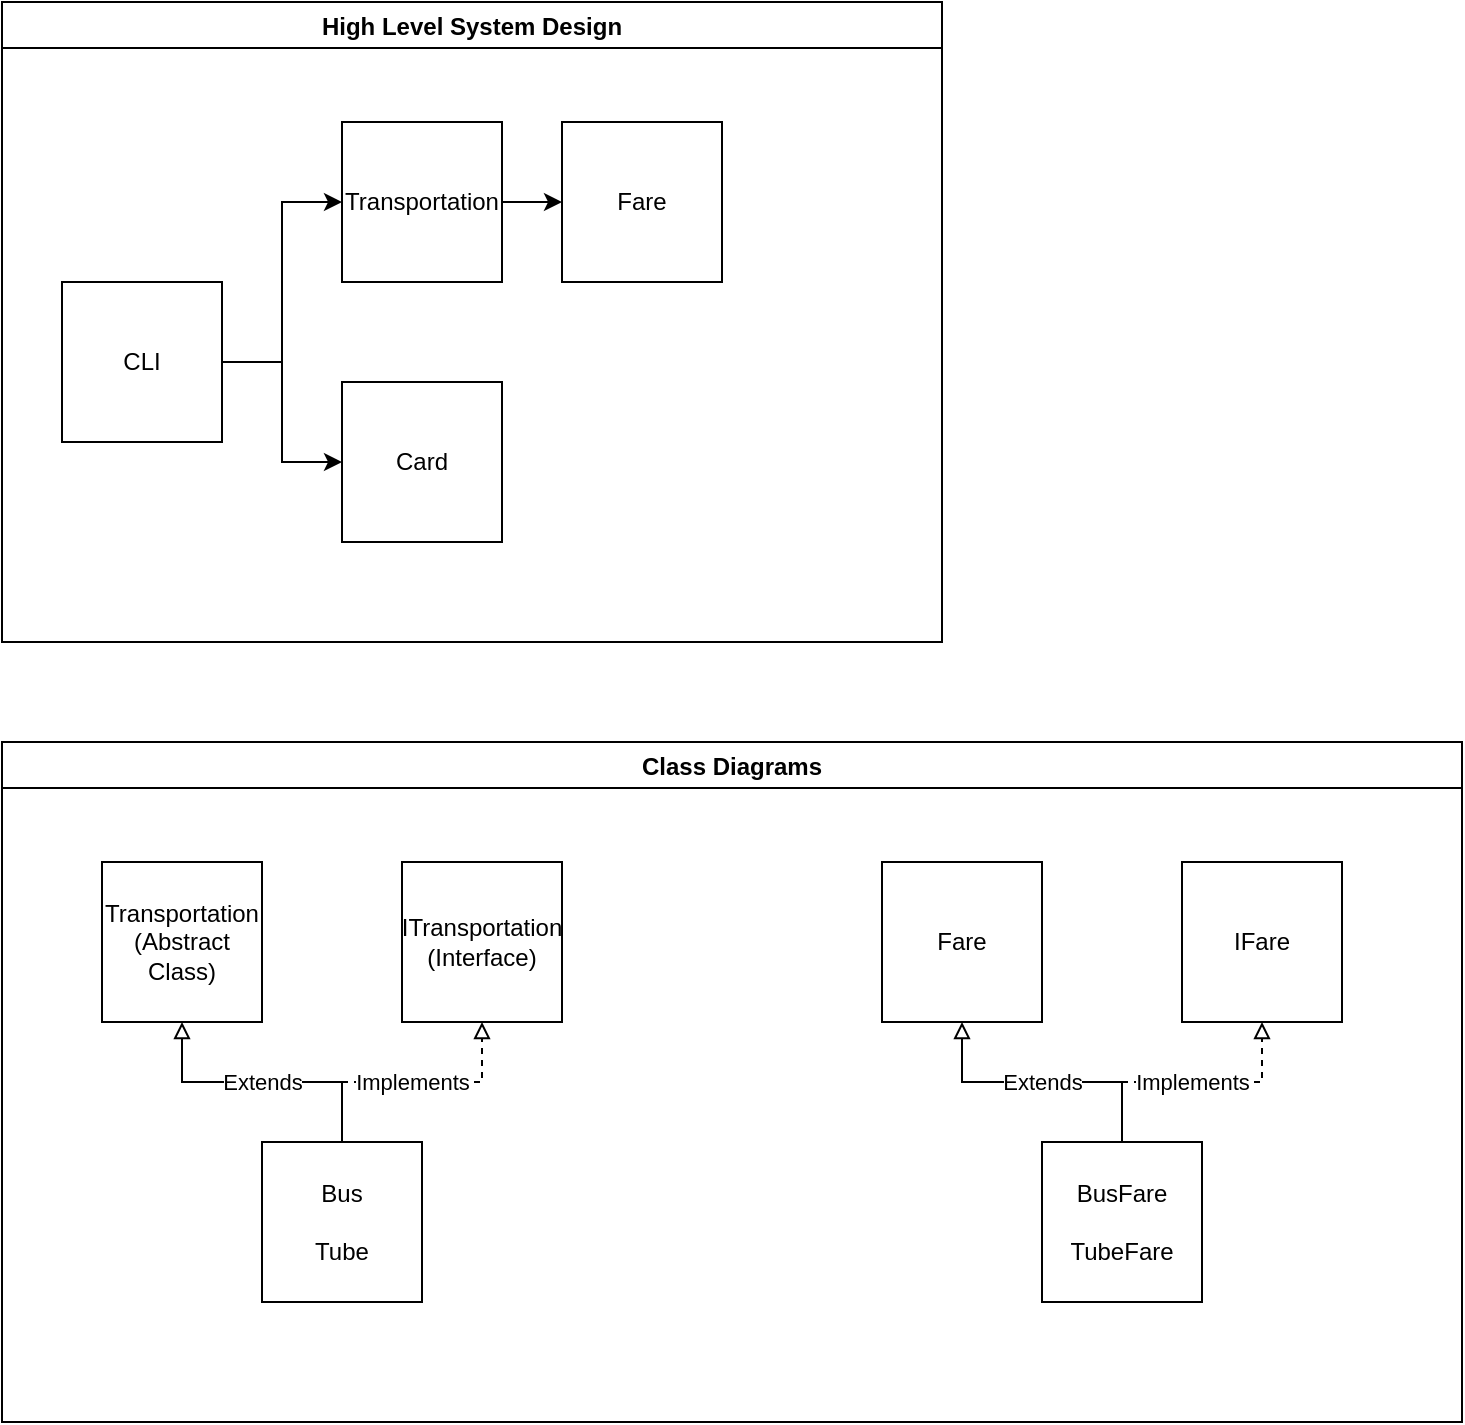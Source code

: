 <mxfile version="20.2.0" type="github">
  <diagram id="C5RBs43oDa-KdzZeNtuy" name="System Design Document">
    <mxGraphModel dx="1695" dy="481" grid="1" gridSize="10" guides="1" tooltips="1" connect="1" arrows="1" fold="1" page="1" pageScale="1" pageWidth="827" pageHeight="1169" math="0" shadow="0">
      <root>
        <mxCell id="WIyWlLk6GJQsqaUBKTNV-0" />
        <mxCell id="WIyWlLk6GJQsqaUBKTNV-1" parent="WIyWlLk6GJQsqaUBKTNV-0" />
        <mxCell id="lknDOV9kcLgawUkzYASs-25" value="High Level System Design" style="swimlane;" vertex="1" parent="WIyWlLk6GJQsqaUBKTNV-1">
          <mxGeometry x="-810" y="30" width="470" height="320" as="geometry" />
        </mxCell>
        <mxCell id="lknDOV9kcLgawUkzYASs-26" value="&lt;div&gt;Transportation&lt;/div&gt;" style="whiteSpace=wrap;html=1;aspect=fixed;" vertex="1" parent="lknDOV9kcLgawUkzYASs-25">
          <mxGeometry x="170" y="60" width="80" height="80" as="geometry" />
        </mxCell>
        <mxCell id="lknDOV9kcLgawUkzYASs-27" value="CLI" style="whiteSpace=wrap;html=1;aspect=fixed;" vertex="1" parent="lknDOV9kcLgawUkzYASs-25">
          <mxGeometry x="30" y="140" width="80" height="80" as="geometry" />
        </mxCell>
        <mxCell id="lknDOV9kcLgawUkzYASs-28" value="Card" style="whiteSpace=wrap;html=1;aspect=fixed;" vertex="1" parent="lknDOV9kcLgawUkzYASs-25">
          <mxGeometry x="170" y="190" width="80" height="80" as="geometry" />
        </mxCell>
        <mxCell id="lknDOV9kcLgawUkzYASs-29" value="Fare" style="whiteSpace=wrap;html=1;aspect=fixed;" vertex="1" parent="lknDOV9kcLgawUkzYASs-25">
          <mxGeometry x="280" y="60" width="80" height="80" as="geometry" />
        </mxCell>
        <mxCell id="lknDOV9kcLgawUkzYASs-30" style="edgeStyle=orthogonalEdgeStyle;rounded=0;orthogonalLoop=1;jettySize=auto;html=1;entryX=0;entryY=0.5;entryDx=0;entryDy=0;" edge="1" source="lknDOV9kcLgawUkzYASs-26" target="lknDOV9kcLgawUkzYASs-29" parent="lknDOV9kcLgawUkzYASs-25">
          <mxGeometry relative="1" as="geometry" />
        </mxCell>
        <mxCell id="lknDOV9kcLgawUkzYASs-31" style="edgeStyle=orthogonalEdgeStyle;rounded=0;orthogonalLoop=1;jettySize=auto;html=1;exitX=1;exitY=0.5;exitDx=0;exitDy=0;entryX=0;entryY=0.5;entryDx=0;entryDy=0;" edge="1" source="lknDOV9kcLgawUkzYASs-27" target="lknDOV9kcLgawUkzYASs-26" parent="lknDOV9kcLgawUkzYASs-25">
          <mxGeometry relative="1" as="geometry" />
        </mxCell>
        <mxCell id="lknDOV9kcLgawUkzYASs-32" style="edgeStyle=orthogonalEdgeStyle;rounded=0;orthogonalLoop=1;jettySize=auto;html=1;" edge="1" source="lknDOV9kcLgawUkzYASs-27" target="lknDOV9kcLgawUkzYASs-28" parent="lknDOV9kcLgawUkzYASs-25">
          <mxGeometry relative="1" as="geometry" />
        </mxCell>
        <mxCell id="lknDOV9kcLgawUkzYASs-34" value="Class Diagrams" style="swimlane;swimlaneLine=1;" vertex="1" parent="WIyWlLk6GJQsqaUBKTNV-1">
          <mxGeometry x="-810" y="400" width="730" height="340" as="geometry" />
        </mxCell>
        <mxCell id="lknDOV9kcLgawUkzYASs-42" value="&lt;div&gt;Extends&lt;/div&gt;" style="edgeStyle=orthogonalEdgeStyle;rounded=0;orthogonalLoop=1;jettySize=auto;html=1;entryX=0.5;entryY=1;entryDx=0;entryDy=0;endArrow=block;endFill=0;" edge="1" parent="lknDOV9kcLgawUkzYASs-34" source="lknDOV9kcLgawUkzYASs-36" target="lknDOV9kcLgawUkzYASs-38">
          <mxGeometry relative="1" as="geometry" />
        </mxCell>
        <mxCell id="lknDOV9kcLgawUkzYASs-43" value="&lt;div&gt;Implements&lt;/div&gt;" style="edgeStyle=orthogonalEdgeStyle;rounded=0;orthogonalLoop=1;jettySize=auto;html=1;exitX=0.5;exitY=0;exitDx=0;exitDy=0;entryX=0.5;entryY=1;entryDx=0;entryDy=0;endArrow=block;dashed=1;endFill=0;" edge="1" parent="lknDOV9kcLgawUkzYASs-34" source="lknDOV9kcLgawUkzYASs-36" target="lknDOV9kcLgawUkzYASs-37">
          <mxGeometry relative="1" as="geometry" />
        </mxCell>
        <mxCell id="lknDOV9kcLgawUkzYASs-47" value="&lt;div&gt;&lt;br&gt;&lt;/div&gt;" style="edgeLabel;html=1;align=center;verticalAlign=middle;resizable=0;points=[];" vertex="1" connectable="0" parent="lknDOV9kcLgawUkzYASs-43">
          <mxGeometry x="-0.283" y="-2" relative="1" as="geometry">
            <mxPoint x="32" y="3" as="offset" />
          </mxGeometry>
        </mxCell>
        <mxCell id="lknDOV9kcLgawUkzYASs-36" value="&lt;div&gt;&lt;br&gt;&lt;/div&gt;&lt;div&gt;Bus&lt;/div&gt;&lt;div&gt;&amp;nbsp;&lt;br&gt;&lt;/div&gt;&lt;div&gt;Tube &lt;br&gt;&lt;/div&gt;&lt;div&gt;&lt;br&gt;&lt;/div&gt;" style="whiteSpace=wrap;html=1;aspect=fixed;" vertex="1" parent="lknDOV9kcLgawUkzYASs-34">
          <mxGeometry x="130" y="200" width="80" height="80" as="geometry" />
        </mxCell>
        <mxCell id="lknDOV9kcLgawUkzYASs-38" value="&lt;div&gt;Transportation&lt;/div&gt;&lt;div&gt;(Abstract Class)&lt;br&gt;&lt;/div&gt;" style="whiteSpace=wrap;html=1;aspect=fixed;" vertex="1" parent="lknDOV9kcLgawUkzYASs-34">
          <mxGeometry x="50" y="60" width="80" height="80" as="geometry" />
        </mxCell>
        <mxCell id="lknDOV9kcLgawUkzYASs-37" value="&lt;div&gt;ITransportation&lt;/div&gt;&lt;div&gt;(Interface)&lt;/div&gt;" style="whiteSpace=wrap;html=1;aspect=fixed;" vertex="1" parent="lknDOV9kcLgawUkzYASs-34">
          <mxGeometry x="200" y="60" width="80" height="80" as="geometry" />
        </mxCell>
        <mxCell id="lknDOV9kcLgawUkzYASs-39" value="Fare" style="whiteSpace=wrap;html=1;aspect=fixed;" vertex="1" parent="lknDOV9kcLgawUkzYASs-34">
          <mxGeometry x="440" y="60" width="80" height="80" as="geometry" />
        </mxCell>
        <mxCell id="lknDOV9kcLgawUkzYASs-40" value="IFare" style="whiteSpace=wrap;html=1;aspect=fixed;" vertex="1" parent="lknDOV9kcLgawUkzYASs-34">
          <mxGeometry x="590" y="60" width="80" height="80" as="geometry" />
        </mxCell>
        <mxCell id="lknDOV9kcLgawUkzYASs-46" value="&lt;div&gt;Implements&lt;/div&gt;" style="edgeStyle=orthogonalEdgeStyle;rounded=0;orthogonalLoop=1;jettySize=auto;html=1;dashed=1;endArrow=block;endFill=0;exitX=0.5;exitY=0;exitDx=0;exitDy=0;" edge="1" parent="lknDOV9kcLgawUkzYASs-34" source="lknDOV9kcLgawUkzYASs-41" target="lknDOV9kcLgawUkzYASs-40">
          <mxGeometry relative="1" as="geometry">
            <mxPoint x="560" y="190" as="sourcePoint" />
            <Array as="points">
              <mxPoint x="560" y="170" />
              <mxPoint x="630" y="170" />
            </Array>
          </mxGeometry>
        </mxCell>
        <mxCell id="lknDOV9kcLgawUkzYASs-41" value="&lt;div&gt;BusFare &lt;br&gt;&lt;/div&gt;&lt;div&gt;&lt;br&gt;&lt;/div&gt;&lt;div&gt;TubeFare&lt;/div&gt;" style="whiteSpace=wrap;html=1;aspect=fixed;" vertex="1" parent="lknDOV9kcLgawUkzYASs-34">
          <mxGeometry x="520" y="200" width="80" height="80" as="geometry" />
        </mxCell>
        <mxCell id="lknDOV9kcLgawUkzYASs-45" value="&lt;div&gt;Extends&lt;/div&gt;" style="edgeStyle=orthogonalEdgeStyle;rounded=0;orthogonalLoop=1;jettySize=auto;html=1;entryX=0.5;entryY=1;entryDx=0;entryDy=0;endArrow=block;endFill=0;exitX=0.5;exitY=0;exitDx=0;exitDy=0;" edge="1" parent="lknDOV9kcLgawUkzYASs-34" source="lknDOV9kcLgawUkzYASs-41" target="lknDOV9kcLgawUkzYASs-39">
          <mxGeometry relative="1" as="geometry">
            <mxPoint x="560" y="190" as="sourcePoint" />
            <mxPoint x="480" y="140" as="targetPoint" />
            <Array as="points">
              <mxPoint x="560" y="170" />
              <mxPoint x="480" y="170" />
            </Array>
          </mxGeometry>
        </mxCell>
      </root>
    </mxGraphModel>
  </diagram>
</mxfile>
